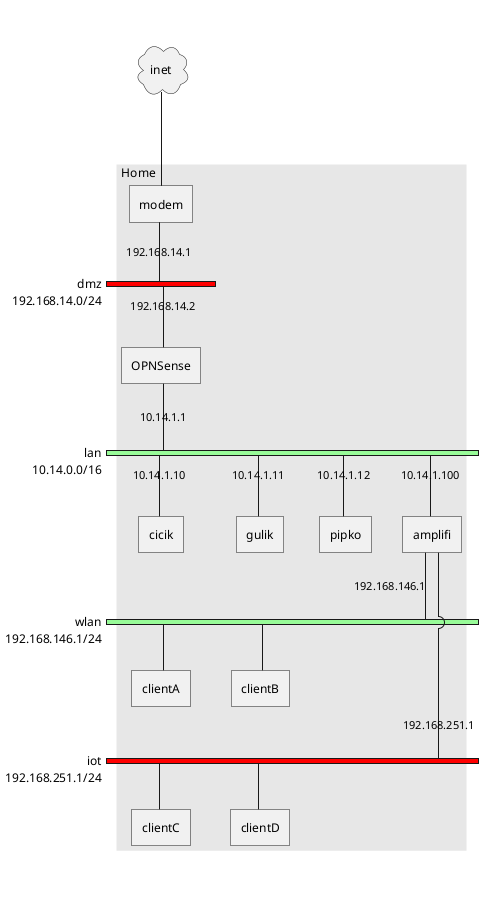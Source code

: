 @startuml lab-network
nwdiag {
  inet [shape = cloud];
  inet -- modem;

  network dmz {
    color = "red"
    address = "192.168.14.0/24"

    modem [ address = "192.168.14.1"]
    OPNSense [ address = "192.168.14.2" ]
  }
  
  network lan {
    color = "palegreen"
    address = "10.14.0.0/16"

    OPNSense [ address = "10.14.1.1" ]
    cicik [ address = "10.14.1.10" ]
    gulik [ address = "10.14.1.11" ]
    pipko [ address = "10.14.1.12" ]
    amplifi [ address = "10.14.1.100" ]
  }

  network wlan {
    color = "palegreen"
    address = "192.168.146.1/24"

    amplifi [ address = "192.168.146.1" ]
    clientA
    clientB
  }

  network iot {
    color = "red"
    address = "192.168.251.1/24"

    amplifi [ address = "192.168.251.1" ]
    clientC
    clientD
  }

  group {
    description = "Home";
    modem
    OPNSense
    cicik
    gulik
    pipko
    amplifi
    clientA
    clientB
    clientC
    clientD
  }

}
@enduml